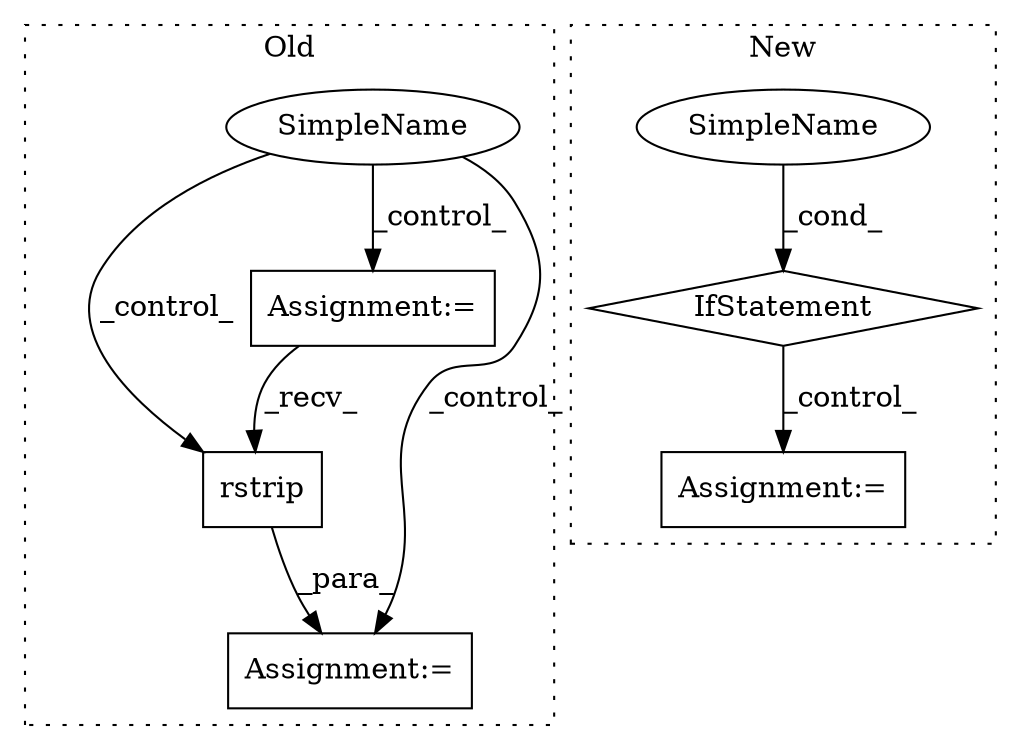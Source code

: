 digraph G {
subgraph cluster0 {
1 [label="rstrip" a="32" s="2937" l="8" shape="box"];
3 [label="Assignment:=" a="7" s="2890" l="1" shape="box"];
4 [label="Assignment:=" a="7" s="2871" l="2" shape="box"];
5 [label="SimpleName" a="42" s="" l="" shape="ellipse"];
label = "Old";
style="dotted";
}
subgraph cluster1 {
2 [label="IfStatement" a="25" s="2855,2878" l="4,2" shape="diamond"];
6 [label="Assignment:=" a="7" s="2891" l="1" shape="box"];
7 [label="SimpleName" a="42" s="" l="" shape="ellipse"];
label = "New";
style="dotted";
}
1 -> 3 [label="_para_"];
2 -> 6 [label="_control_"];
4 -> 1 [label="_recv_"];
5 -> 1 [label="_control_"];
5 -> 3 [label="_control_"];
5 -> 4 [label="_control_"];
7 -> 2 [label="_cond_"];
}